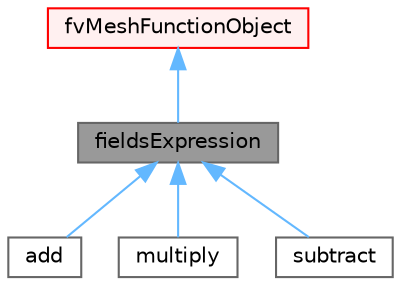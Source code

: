 digraph "fieldsExpression"
{
 // LATEX_PDF_SIZE
  bgcolor="transparent";
  edge [fontname=Helvetica,fontsize=10,labelfontname=Helvetica,labelfontsize=10];
  node [fontname=Helvetica,fontsize=10,shape=box,height=0.2,width=0.4];
  Node1 [id="Node000001",label="fieldsExpression",height=0.2,width=0.4,color="gray40", fillcolor="grey60", style="filled", fontcolor="black",tooltip="Intermediate class for handling field expression function objects (e.g. add, subtract etc...."];
  Node2 -> Node1 [id="edge1_Node000001_Node000002",dir="back",color="steelblue1",style="solid",tooltip=" "];
  Node2 [id="Node000002",label="fvMeshFunctionObject",height=0.2,width=0.4,color="red", fillcolor="#FFF0F0", style="filled",URL="$classFoam_1_1functionObjects_1_1fvMeshFunctionObject.html",tooltip="Specialization of Foam::functionObject for an Foam::fvMesh, providing a reference to the Foam::fvMesh..."];
  Node1 -> Node7 [id="edge2_Node000001_Node000007",dir="back",color="steelblue1",style="solid",tooltip=" "];
  Node7 [id="Node000007",label="add",height=0.2,width=0.4,color="gray40", fillcolor="white", style="filled",URL="$classFoam_1_1functionObjects_1_1add.html",tooltip="Sums a given list of (at least two or more) fields and outputs the result into a new field,..."];
  Node1 -> Node8 [id="edge3_Node000001_Node000008",dir="back",color="steelblue1",style="solid",tooltip=" "];
  Node8 [id="Node000008",label="multiply",height=0.2,width=0.4,color="gray40", fillcolor="white", style="filled",URL="$classFoam_1_1functionObjects_1_1multiply.html",tooltip="Multiplies a given list of (at least two or more) fields and outputs the result into a new field."];
  Node1 -> Node9 [id="edge4_Node000001_Node000009",dir="back",color="steelblue1",style="solid",tooltip=" "];
  Node9 [id="Node000009",label="subtract",height=0.2,width=0.4,color="gray40", fillcolor="white", style="filled",URL="$classFoam_1_1functionObjects_1_1subtract.html",tooltip="Subtracts a given list of (at least one or more) fields from a field and produces a new field,..."];
}

